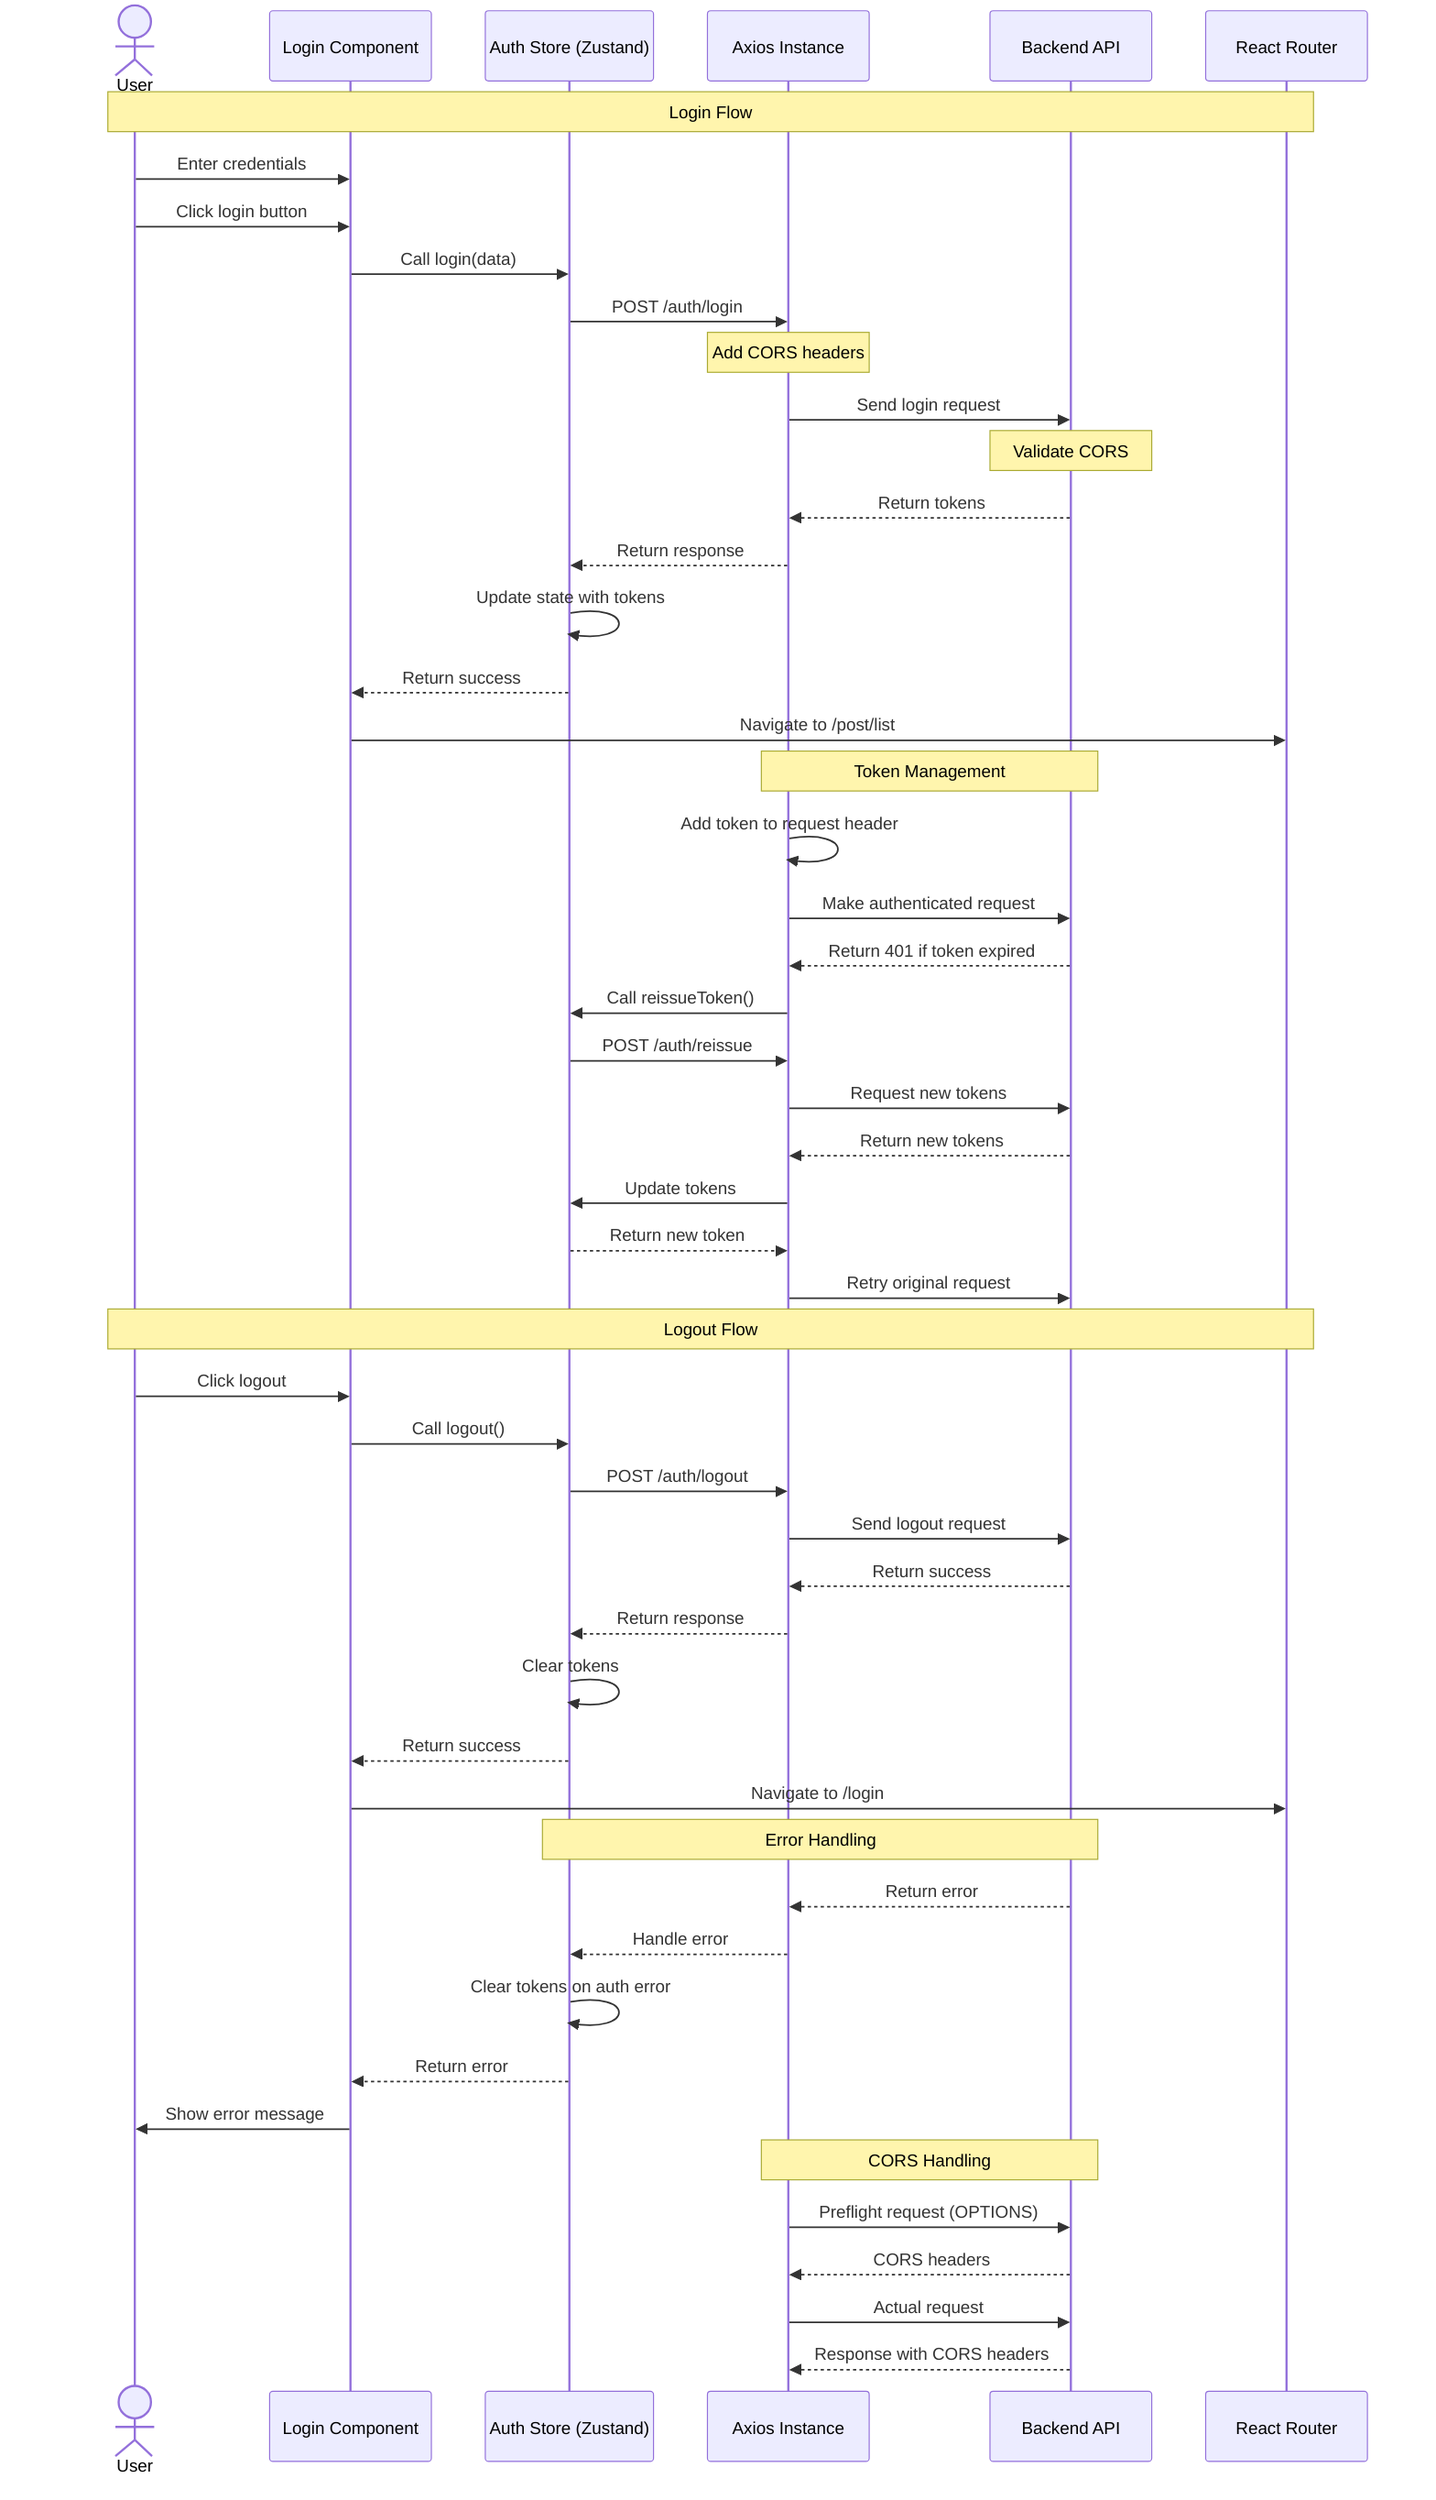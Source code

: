 sequenceDiagram
    actor User
    participant Login as Login Component
    participant AuthStore as Auth Store (Zustand)
    participant Axios as Axios Instance
    participant API as Backend API
    participant Router as React Router

    Note over User,Router: Login Flow
    User->>Login: Enter credentials
    User->>Login: Click login button
    Login->>AuthStore: Call login(data)
    AuthStore->>Axios: POST /auth/login
    Note over Axios: Add CORS headers
    Axios->>API: Send login request
    Note over API: Validate CORS
    API-->>Axios: Return tokens
    Axios-->>AuthStore: Return response
    AuthStore->>AuthStore: Update state with tokens
    AuthStore-->>Login: Return success
    Login->>Router: Navigate to /post/list

    Note over Axios,API: Token Management
    Axios->>Axios: Add token to request header
    Axios->>API: Make authenticated request
    API-->>Axios: Return 401 if token expired
    Axios->>AuthStore: Call reissueToken()
    AuthStore->>Axios: POST /auth/reissue
    Axios->>API: Request new tokens
    API-->>Axios: Return new tokens
    Axios->>AuthStore: Update tokens
    AuthStore-->>Axios: Return new token
    Axios->>API: Retry original request

    Note over User,Router: Logout Flow
    User->>Login: Click logout
    Login->>AuthStore: Call logout()
    AuthStore->>Axios: POST /auth/logout
    Axios->>API: Send logout request
    API-->>Axios: Return success
    Axios-->>AuthStore: Return response
    AuthStore->>AuthStore: Clear tokens
    AuthStore-->>Login: Return success
    Login->>Router: Navigate to /login

    Note over AuthStore,API: Error Handling
    API-->>Axios: Return error
    Axios-->>AuthStore: Handle error
    AuthStore->>AuthStore: Clear tokens on auth error
    AuthStore-->>Login: Return error
    Login->>User: Show error message

    Note over Axios,API: CORS Handling
    Axios->>API: Preflight request (OPTIONS)
    API-->>Axios: CORS headers
    Axios->>API: Actual request
    API-->>Axios: Response with CORS headers